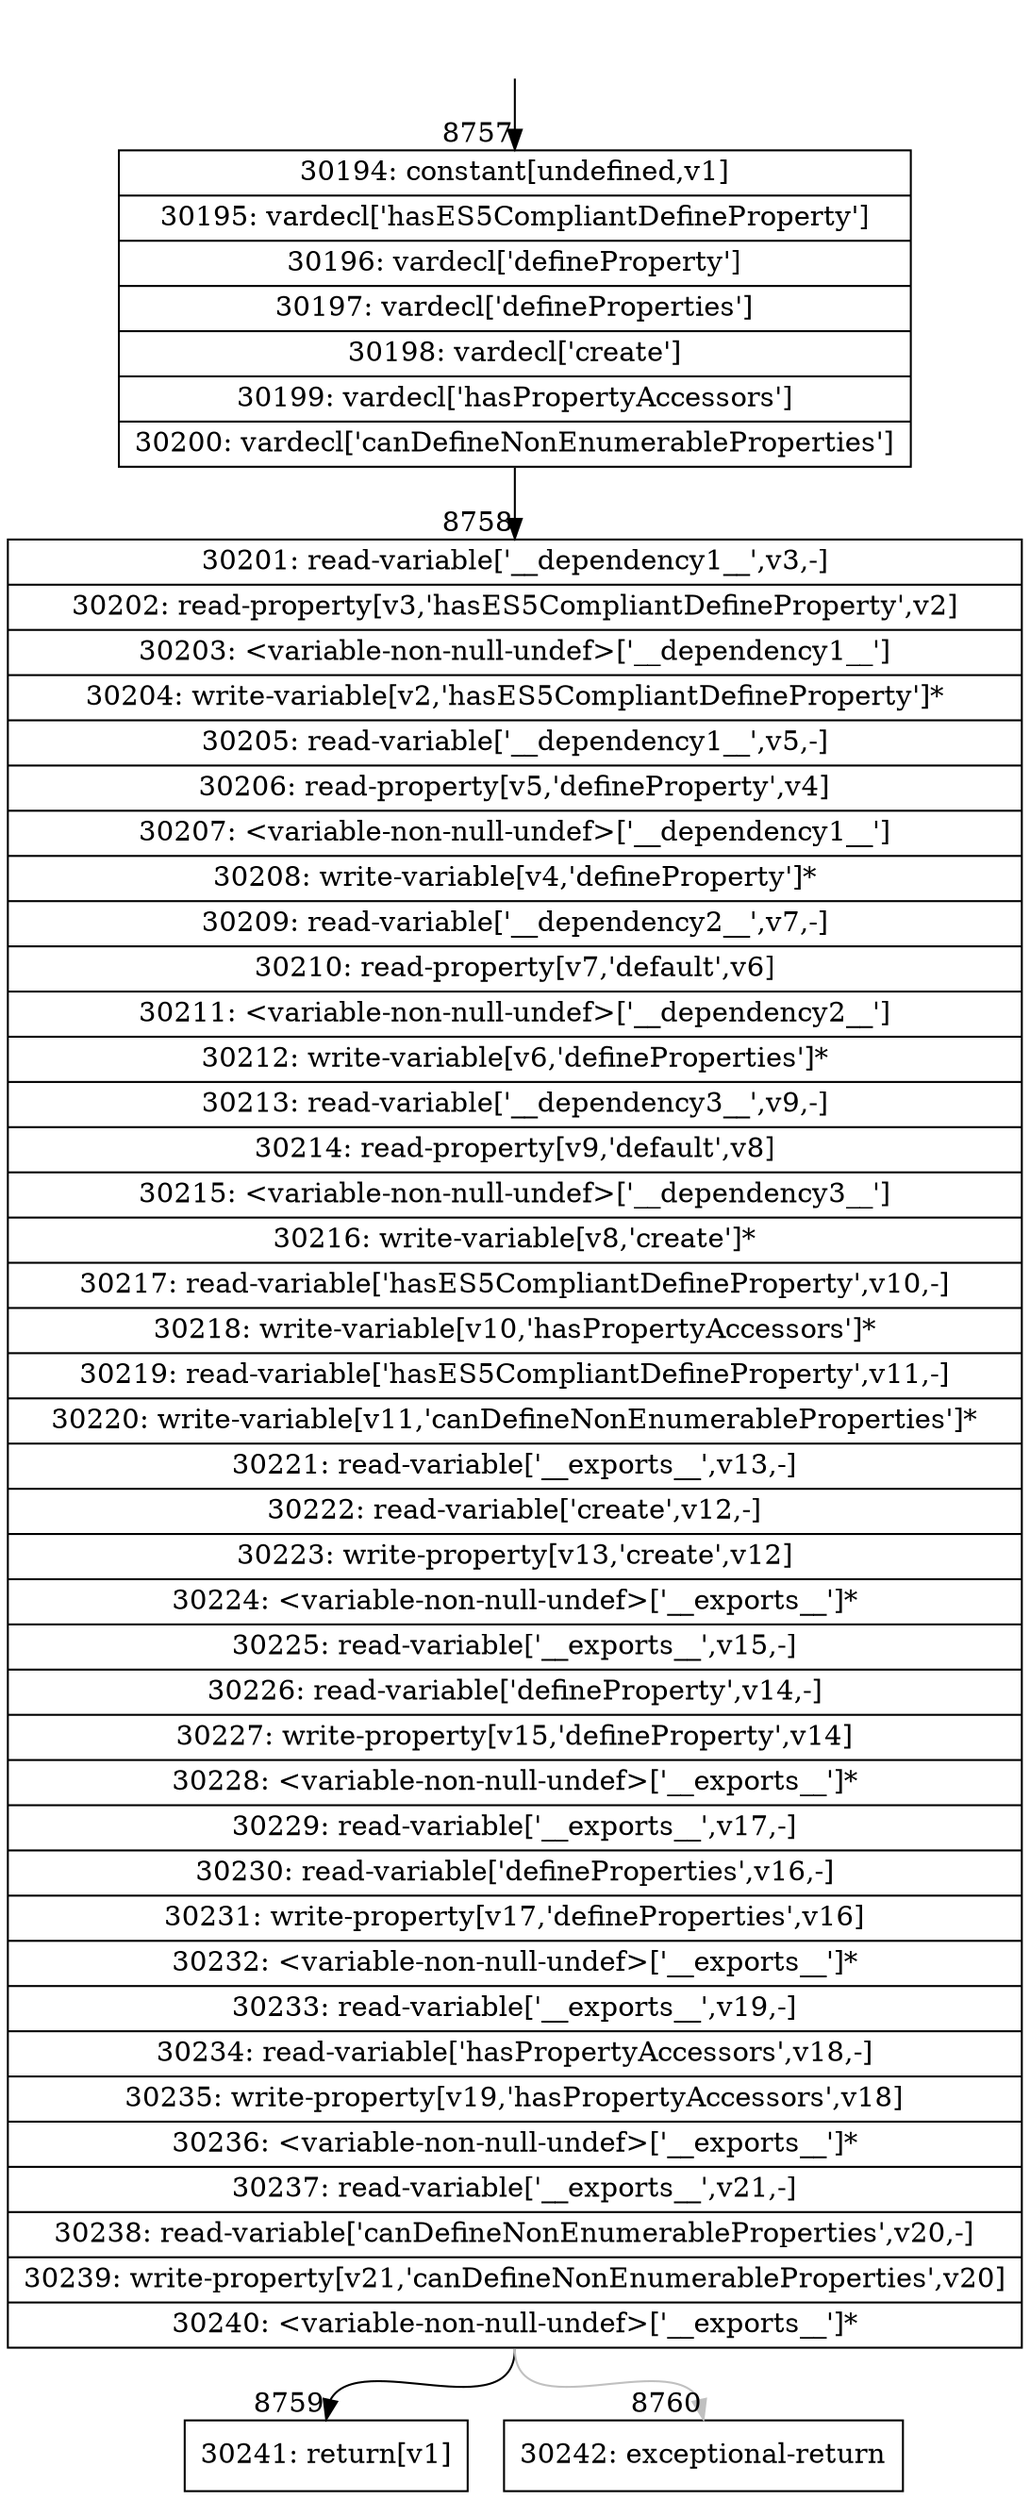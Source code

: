 digraph {
rankdir="TD"
BB_entry742[shape=none,label=""];
BB_entry742 -> BB8757 [tailport=s, headport=n, headlabel="    8757"]
BB8757 [shape=record label="{30194: constant[undefined,v1]|30195: vardecl['hasES5CompliantDefineProperty']|30196: vardecl['defineProperty']|30197: vardecl['defineProperties']|30198: vardecl['create']|30199: vardecl['hasPropertyAccessors']|30200: vardecl['canDefineNonEnumerableProperties']}" ] 
BB8757 -> BB8758 [tailport=s, headport=n, headlabel="      8758"]
BB8758 [shape=record label="{30201: read-variable['__dependency1__',v3,-]|30202: read-property[v3,'hasES5CompliantDefineProperty',v2]|30203: \<variable-non-null-undef\>['__dependency1__']|30204: write-variable[v2,'hasES5CompliantDefineProperty']*|30205: read-variable['__dependency1__',v5,-]|30206: read-property[v5,'defineProperty',v4]|30207: \<variable-non-null-undef\>['__dependency1__']|30208: write-variable[v4,'defineProperty']*|30209: read-variable['__dependency2__',v7,-]|30210: read-property[v7,'default',v6]|30211: \<variable-non-null-undef\>['__dependency2__']|30212: write-variable[v6,'defineProperties']*|30213: read-variable['__dependency3__',v9,-]|30214: read-property[v9,'default',v8]|30215: \<variable-non-null-undef\>['__dependency3__']|30216: write-variable[v8,'create']*|30217: read-variable['hasES5CompliantDefineProperty',v10,-]|30218: write-variable[v10,'hasPropertyAccessors']*|30219: read-variable['hasES5CompliantDefineProperty',v11,-]|30220: write-variable[v11,'canDefineNonEnumerableProperties']*|30221: read-variable['__exports__',v13,-]|30222: read-variable['create',v12,-]|30223: write-property[v13,'create',v12]|30224: \<variable-non-null-undef\>['__exports__']*|30225: read-variable['__exports__',v15,-]|30226: read-variable['defineProperty',v14,-]|30227: write-property[v15,'defineProperty',v14]|30228: \<variable-non-null-undef\>['__exports__']*|30229: read-variable['__exports__',v17,-]|30230: read-variable['defineProperties',v16,-]|30231: write-property[v17,'defineProperties',v16]|30232: \<variable-non-null-undef\>['__exports__']*|30233: read-variable['__exports__',v19,-]|30234: read-variable['hasPropertyAccessors',v18,-]|30235: write-property[v19,'hasPropertyAccessors',v18]|30236: \<variable-non-null-undef\>['__exports__']*|30237: read-variable['__exports__',v21,-]|30238: read-variable['canDefineNonEnumerableProperties',v20,-]|30239: write-property[v21,'canDefineNonEnumerableProperties',v20]|30240: \<variable-non-null-undef\>['__exports__']*}" ] 
BB8758 -> BB8759 [tailport=s, headport=n, headlabel="      8759"]
BB8758 -> BB8760 [tailport=s, headport=n, color=gray, headlabel="      8760"]
BB8759 [shape=record label="{30241: return[v1]}" ] 
BB8760 [shape=record label="{30242: exceptional-return}" ] 
//#$~ 15626
}

